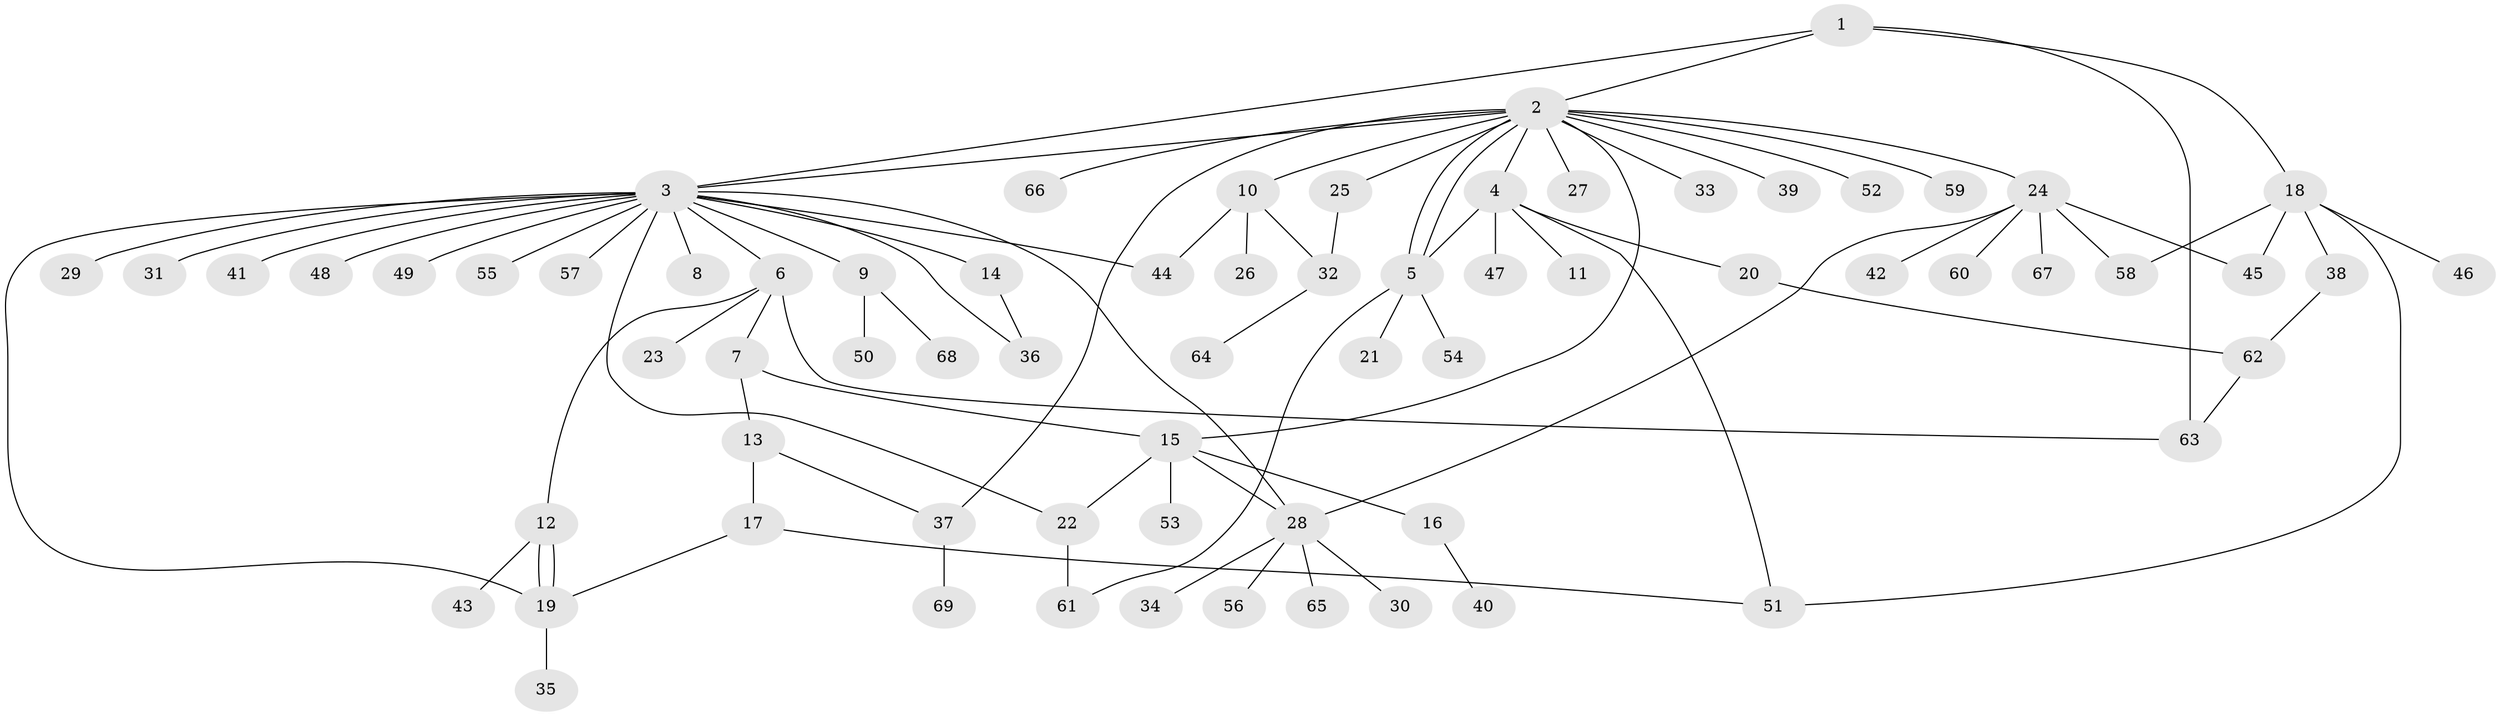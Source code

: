 // coarse degree distribution, {13: 0.037037037037037035, 12: 0.037037037037037035, 4: 0.1111111111111111, 1: 0.5555555555555556, 3: 0.14814814814814814, 2: 0.07407407407407407, 6: 0.037037037037037035}
// Generated by graph-tools (version 1.1) at 2025/17/03/04/25 18:17:57]
// undirected, 69 vertices, 90 edges
graph export_dot {
graph [start="1"]
  node [color=gray90,style=filled];
  1;
  2;
  3;
  4;
  5;
  6;
  7;
  8;
  9;
  10;
  11;
  12;
  13;
  14;
  15;
  16;
  17;
  18;
  19;
  20;
  21;
  22;
  23;
  24;
  25;
  26;
  27;
  28;
  29;
  30;
  31;
  32;
  33;
  34;
  35;
  36;
  37;
  38;
  39;
  40;
  41;
  42;
  43;
  44;
  45;
  46;
  47;
  48;
  49;
  50;
  51;
  52;
  53;
  54;
  55;
  56;
  57;
  58;
  59;
  60;
  61;
  62;
  63;
  64;
  65;
  66;
  67;
  68;
  69;
  1 -- 2;
  1 -- 3;
  1 -- 18;
  1 -- 63;
  2 -- 3;
  2 -- 4;
  2 -- 5;
  2 -- 5;
  2 -- 10;
  2 -- 15;
  2 -- 24;
  2 -- 25;
  2 -- 27;
  2 -- 33;
  2 -- 37;
  2 -- 39;
  2 -- 52;
  2 -- 59;
  2 -- 66;
  3 -- 6;
  3 -- 8;
  3 -- 9;
  3 -- 14;
  3 -- 19;
  3 -- 22;
  3 -- 28;
  3 -- 29;
  3 -- 31;
  3 -- 36;
  3 -- 41;
  3 -- 44;
  3 -- 48;
  3 -- 49;
  3 -- 55;
  3 -- 57;
  4 -- 5;
  4 -- 11;
  4 -- 20;
  4 -- 47;
  4 -- 51;
  5 -- 21;
  5 -- 54;
  5 -- 61;
  6 -- 7;
  6 -- 12;
  6 -- 23;
  6 -- 63;
  7 -- 13;
  7 -- 15;
  9 -- 50;
  9 -- 68;
  10 -- 26;
  10 -- 32;
  10 -- 44;
  12 -- 19;
  12 -- 19;
  12 -- 43;
  13 -- 17;
  13 -- 37;
  14 -- 36;
  15 -- 16;
  15 -- 22;
  15 -- 28;
  15 -- 53;
  16 -- 40;
  17 -- 19;
  17 -- 51;
  18 -- 38;
  18 -- 45;
  18 -- 46;
  18 -- 51;
  18 -- 58;
  19 -- 35;
  20 -- 62;
  22 -- 61;
  24 -- 28;
  24 -- 42;
  24 -- 45;
  24 -- 58;
  24 -- 60;
  24 -- 67;
  25 -- 32;
  28 -- 30;
  28 -- 34;
  28 -- 56;
  28 -- 65;
  32 -- 64;
  37 -- 69;
  38 -- 62;
  62 -- 63;
}

